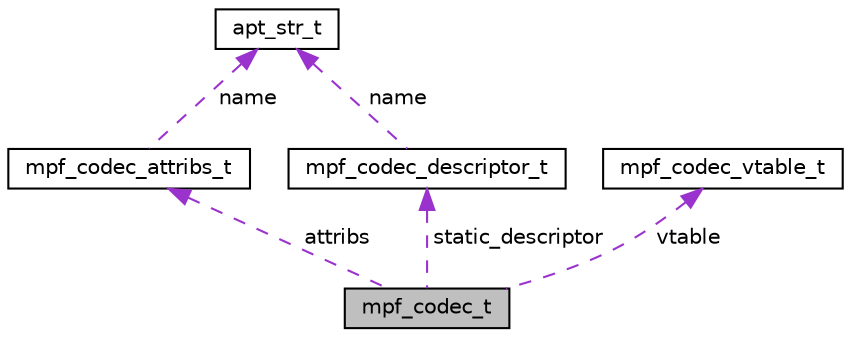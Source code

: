 digraph "mpf_codec_t"
{
  edge [fontname="Helvetica",fontsize="10",labelfontname="Helvetica",labelfontsize="10"];
  node [fontname="Helvetica",fontsize="10",shape=record];
  Node1 [label="mpf_codec_t",height=0.2,width=0.4,color="black", fillcolor="grey75", style="filled", fontcolor="black"];
  Node2 -> Node1 [dir="back",color="darkorchid3",fontsize="10",style="dashed",label=" attribs" ,fontname="Helvetica"];
  Node2 [label="mpf_codec_attribs_t",height=0.2,width=0.4,color="black", fillcolor="white", style="filled",URL="$structmpf__codec__attribs__t.html"];
  Node3 -> Node2 [dir="back",color="darkorchid3",fontsize="10",style="dashed",label=" name" ,fontname="Helvetica"];
  Node3 [label="apt_str_t",height=0.2,width=0.4,color="black", fillcolor="white", style="filled",URL="$structapt__str__t.html"];
  Node4 -> Node1 [dir="back",color="darkorchid3",fontsize="10",style="dashed",label=" static_descriptor" ,fontname="Helvetica"];
  Node4 [label="mpf_codec_descriptor_t",height=0.2,width=0.4,color="black", fillcolor="white", style="filled",URL="$structmpf__codec__descriptor__t.html"];
  Node3 -> Node4 [dir="back",color="darkorchid3",fontsize="10",style="dashed",label=" name" ,fontname="Helvetica"];
  Node5 -> Node1 [dir="back",color="darkorchid3",fontsize="10",style="dashed",label=" vtable" ,fontname="Helvetica"];
  Node5 [label="mpf_codec_vtable_t",height=0.2,width=0.4,color="black", fillcolor="white", style="filled",URL="$structmpf__codec__vtable__t.html"];
}
